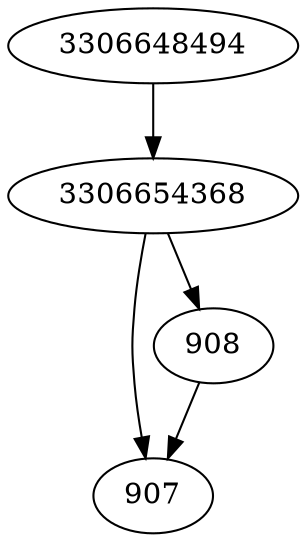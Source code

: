 strict digraph  {
3306654368;
907;
908;
3306648494;
3306654368 -> 907;
3306654368 -> 908;
908 -> 907;
3306648494 -> 3306654368;
}
